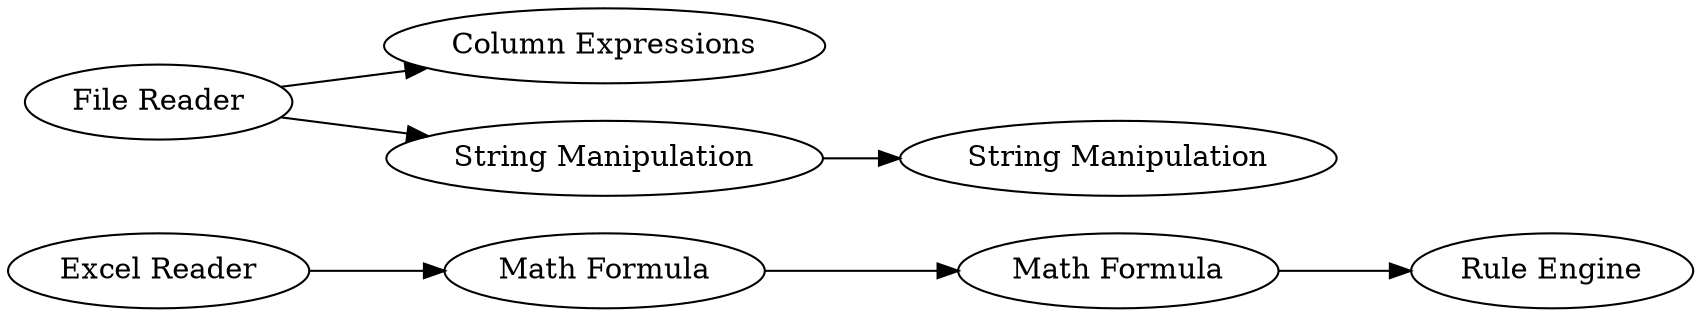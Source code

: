 digraph {
	20 -> 21
	17 -> 23
	17 -> 19
	19 -> 18
	21 -> 22
	24 -> 20
	24 [label="Excel Reader"]
	20 [label="Math Formula"]
	22 [label="Rule Engine"]
	23 [label="Column Expressions"]
	18 [label="String Manipulation"]
	21 [label="Math Formula"]
	17 [label="File Reader"]
	19 [label="String Manipulation"]
	rankdir=LR
}
